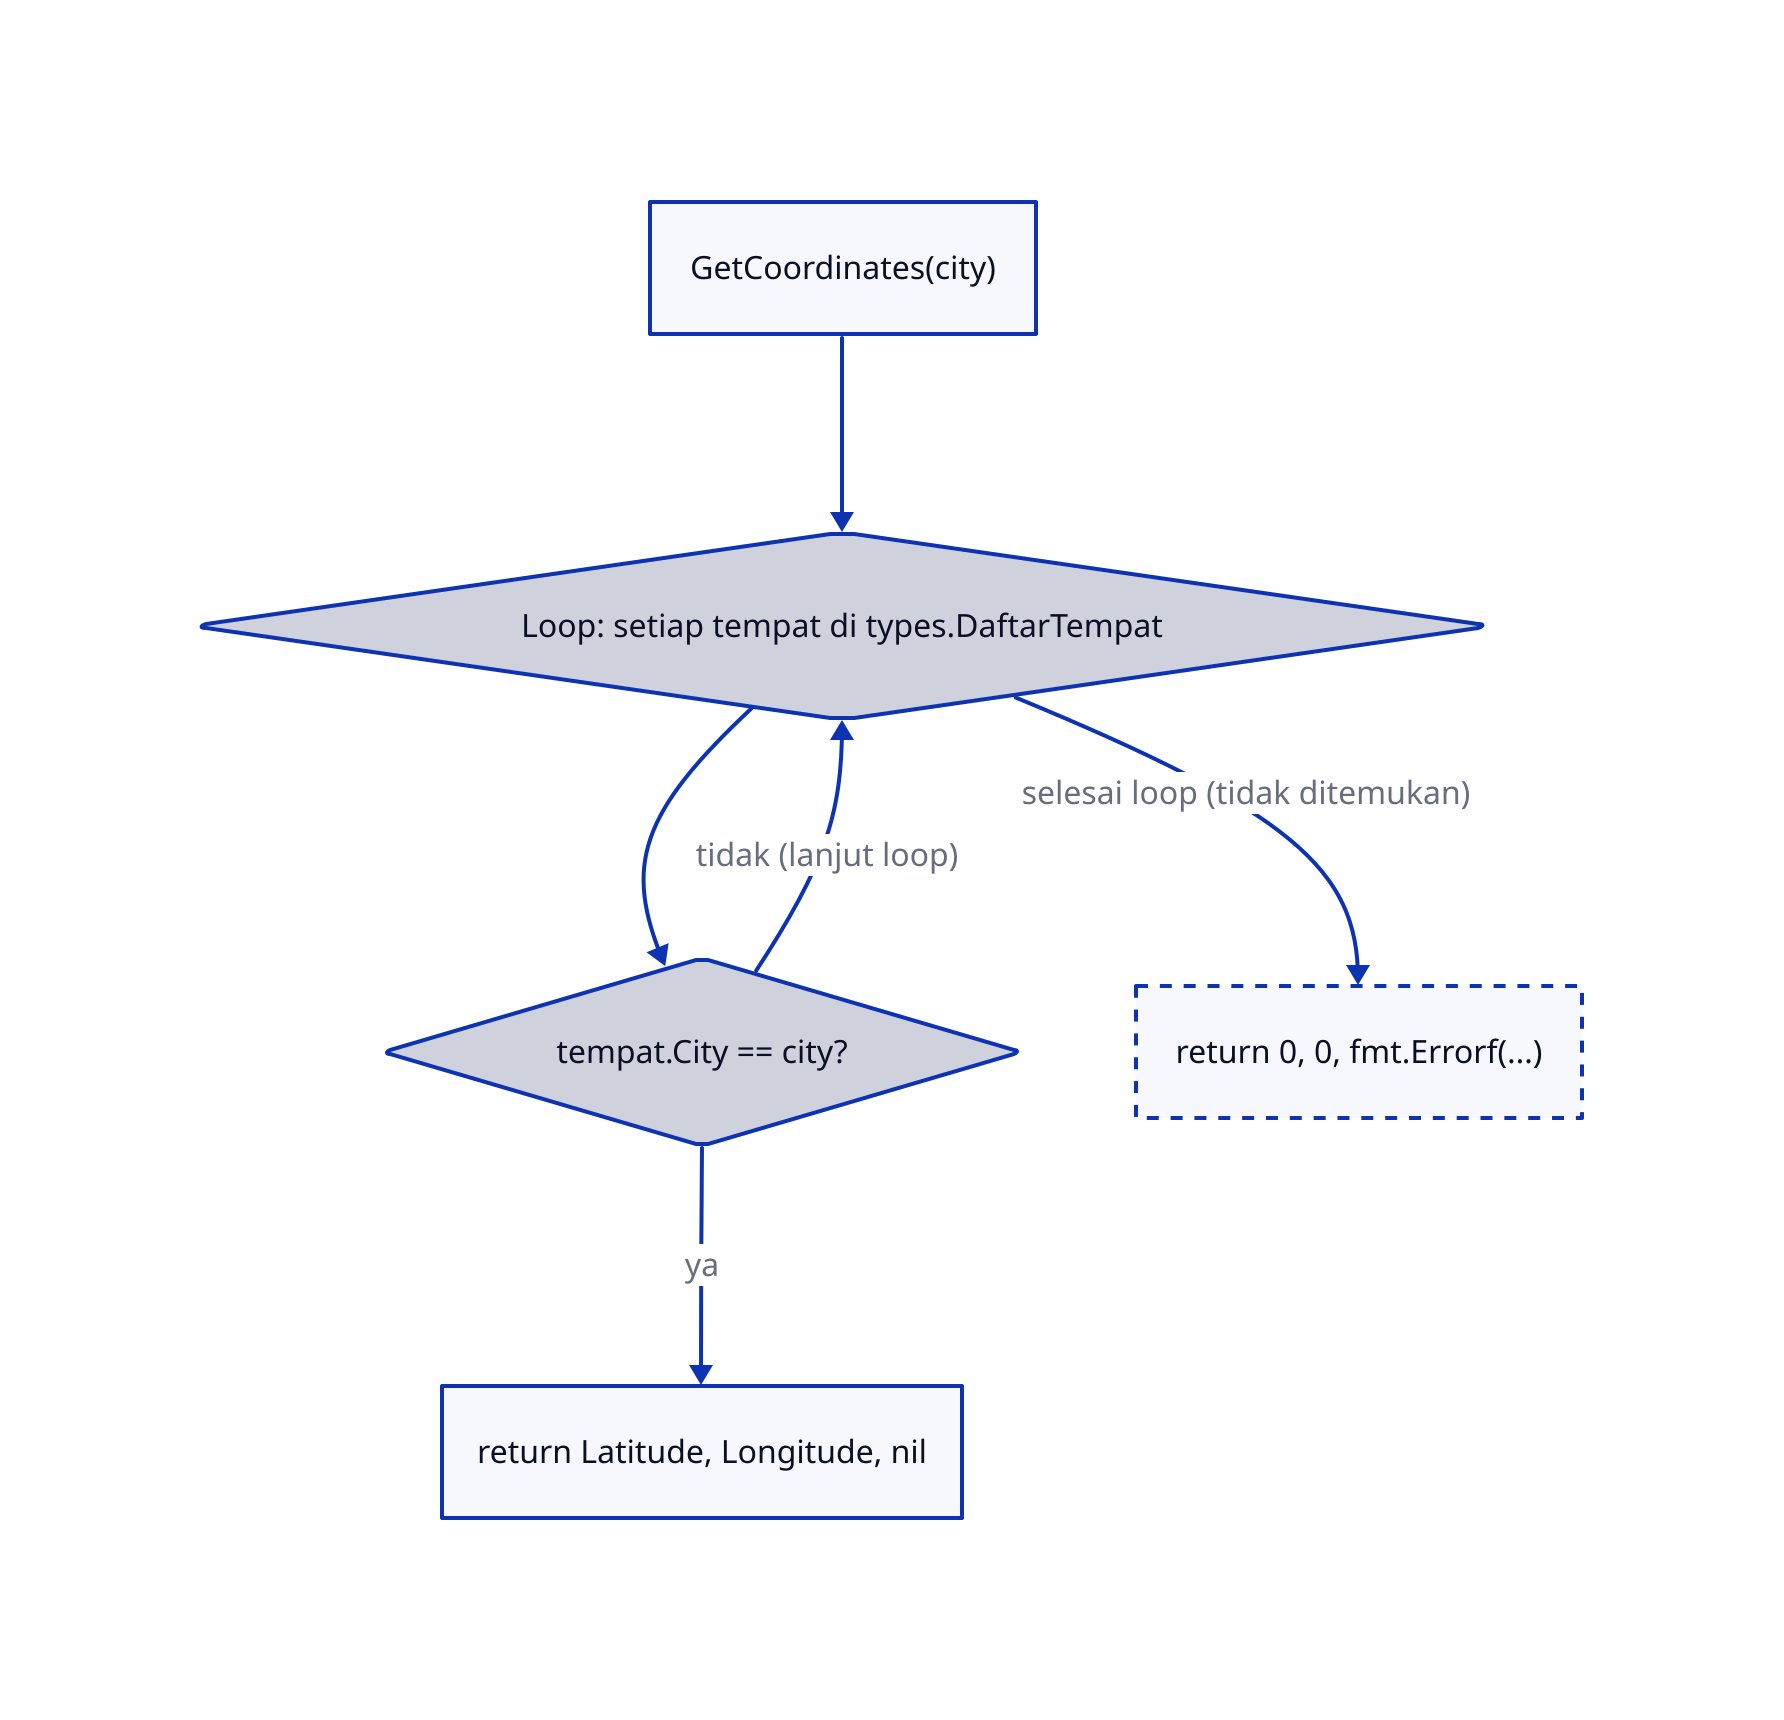 GetCoordinates: {
  label: "GetCoordinates(city)"
  shape: rectangle
}

loopTempat: {
  label: "Loop: setiap tempat di types.DaftarTempat"
  shape: diamond
}

checkCityMatch: {
  label: "tempat.City == city?"
  shape: diamond
}

returnCoordinates: {
  label: "return Latitude, Longitude, nil"
  shape: rectangle
}

returnError: {
  label: "return 0, 0, fmt.Errorf(...)"
  shape: rectangle
  style: {
    stroke-dash: 3
  }
}

GetCoordinates -> loopTempat
loopTempat -> checkCityMatch
checkCityMatch -> returnCoordinates: ya
checkCityMatch -> loopTempat: tidak (lanjut loop)
loopTempat -> returnError: selesai loop (tidak ditemukan)

